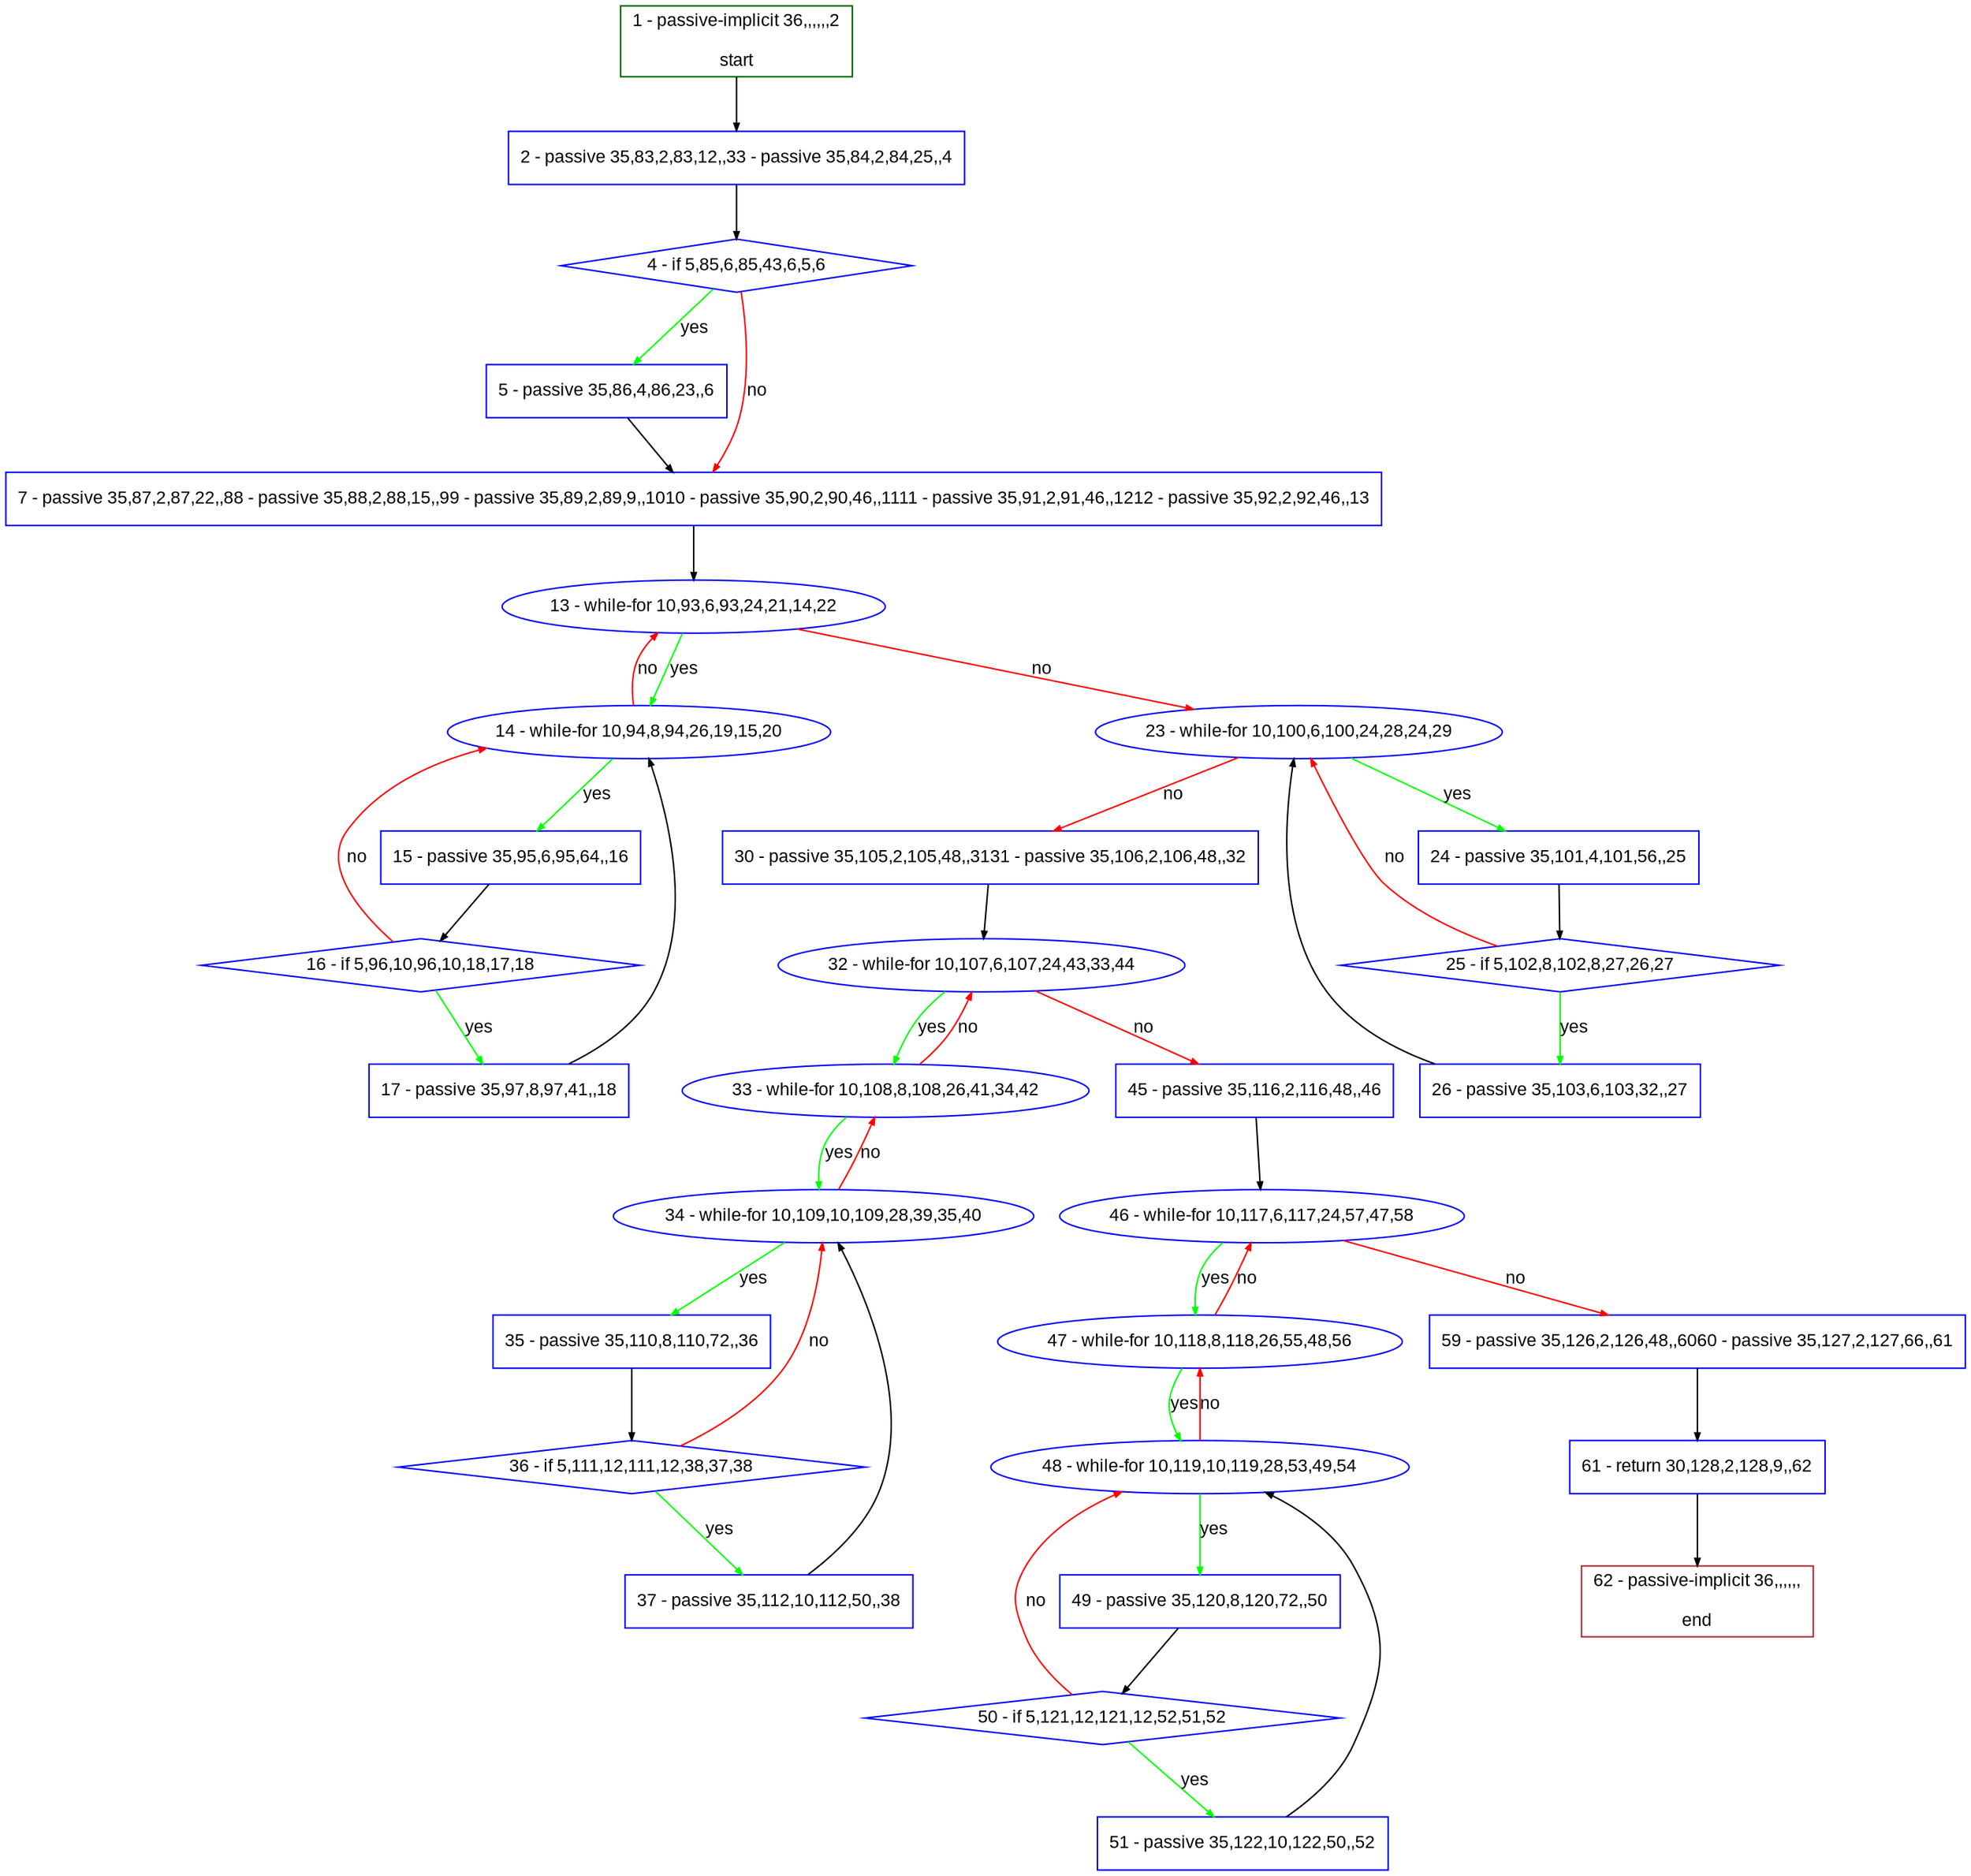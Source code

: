 digraph "" {
  graph [pack="true", label="", fontsize="12", packmode="clust", fontname="Arial", fillcolor="#FFFFCC", bgcolor="white", style="rounded,filled", compound="true"];
  node [node_initialized="no", label="", color="grey", fontsize="12", fillcolor="white", fontname="Arial", style="filled", shape="rectangle", compound="true", fixedsize="false"];
  edge [fontcolor="black", arrowhead="normal", arrowtail="none", arrowsize="0.5", ltail="", label="", color="black", fontsize="12", lhead="", fontname="Arial", dir="forward", compound="true"];
  __N1 [label="2 - passive 35,83,2,83,12,,33 - passive 35,84,2,84,25,,4", color="#0000ff", fillcolor="#ffffff", style="filled", shape="box"];
  __N2 [label="1 - passive-implicit 36,,,,,,2\n\nstart", color="#006400", fillcolor="#ffffff", style="filled", shape="box"];
  __N3 [label="4 - if 5,85,6,85,43,6,5,6", color="#0000ff", fillcolor="#ffffff", style="filled", shape="diamond"];
  __N4 [label="5 - passive 35,86,4,86,23,,6", color="#0000ff", fillcolor="#ffffff", style="filled", shape="box"];
  __N5 [label="7 - passive 35,87,2,87,22,,88 - passive 35,88,2,88,15,,99 - passive 35,89,2,89,9,,1010 - passive 35,90,2,90,46,,1111 - passive 35,91,2,91,46,,1212 - passive 35,92,2,92,46,,13", color="#0000ff", fillcolor="#ffffff", style="filled", shape="box"];
  __N6 [label="13 - while-for 10,93,6,93,24,21,14,22", color="#0000ff", fillcolor="#ffffff", style="filled", shape="oval"];
  __N7 [label="14 - while-for 10,94,8,94,26,19,15,20", color="#0000ff", fillcolor="#ffffff", style="filled", shape="oval"];
  __N8 [label="23 - while-for 10,100,6,100,24,28,24,29", color="#0000ff", fillcolor="#ffffff", style="filled", shape="oval"];
  __N9 [label="15 - passive 35,95,6,95,64,,16", color="#0000ff", fillcolor="#ffffff", style="filled", shape="box"];
  __N10 [label="16 - if 5,96,10,96,10,18,17,18", color="#0000ff", fillcolor="#ffffff", style="filled", shape="diamond"];
  __N11 [label="17 - passive 35,97,8,97,41,,18", color="#0000ff", fillcolor="#ffffff", style="filled", shape="box"];
  __N12 [label="24 - passive 35,101,4,101,56,,25", color="#0000ff", fillcolor="#ffffff", style="filled", shape="box"];
  __N13 [label="30 - passive 35,105,2,105,48,,3131 - passive 35,106,2,106,48,,32", color="#0000ff", fillcolor="#ffffff", style="filled", shape="box"];
  __N14 [label="25 - if 5,102,8,102,8,27,26,27", color="#0000ff", fillcolor="#ffffff", style="filled", shape="diamond"];
  __N15 [label="26 - passive 35,103,6,103,32,,27", color="#0000ff", fillcolor="#ffffff", style="filled", shape="box"];
  __N16 [label="32 - while-for 10,107,6,107,24,43,33,44", color="#0000ff", fillcolor="#ffffff", style="filled", shape="oval"];
  __N17 [label="33 - while-for 10,108,8,108,26,41,34,42", color="#0000ff", fillcolor="#ffffff", style="filled", shape="oval"];
  __N18 [label="45 - passive 35,116,2,116,48,,46", color="#0000ff", fillcolor="#ffffff", style="filled", shape="box"];
  __N19 [label="34 - while-for 10,109,10,109,28,39,35,40", color="#0000ff", fillcolor="#ffffff", style="filled", shape="oval"];
  __N20 [label="35 - passive 35,110,8,110,72,,36", color="#0000ff", fillcolor="#ffffff", style="filled", shape="box"];
  __N21 [label="36 - if 5,111,12,111,12,38,37,38", color="#0000ff", fillcolor="#ffffff", style="filled", shape="diamond"];
  __N22 [label="37 - passive 35,112,10,112,50,,38", color="#0000ff", fillcolor="#ffffff", style="filled", shape="box"];
  __N23 [label="46 - while-for 10,117,6,117,24,57,47,58", color="#0000ff", fillcolor="#ffffff", style="filled", shape="oval"];
  __N24 [label="47 - while-for 10,118,8,118,26,55,48,56", color="#0000ff", fillcolor="#ffffff", style="filled", shape="oval"];
  __N25 [label="59 - passive 35,126,2,126,48,,6060 - passive 35,127,2,127,66,,61", color="#0000ff", fillcolor="#ffffff", style="filled", shape="box"];
  __N26 [label="48 - while-for 10,119,10,119,28,53,49,54", color="#0000ff", fillcolor="#ffffff", style="filled", shape="oval"];
  __N27 [label="49 - passive 35,120,8,120,72,,50", color="#0000ff", fillcolor="#ffffff", style="filled", shape="box"];
  __N28 [label="50 - if 5,121,12,121,12,52,51,52", color="#0000ff", fillcolor="#ffffff", style="filled", shape="diamond"];
  __N29 [label="51 - passive 35,122,10,122,50,,52", color="#0000ff", fillcolor="#ffffff", style="filled", shape="box"];
  __N30 [label="61 - return 30,128,2,128,9,,62", color="#0000ff", fillcolor="#ffffff", style="filled", shape="box"];
  __N31 [label="62 - passive-implicit 36,,,,,,\n\nend", color="#a52a2a", fillcolor="#ffffff", style="filled", shape="box"];
  __N2 -> __N1 [arrowhead="normal", arrowtail="none", color="#000000", label="", dir="forward"];
  __N1 -> __N3 [arrowhead="normal", arrowtail="none", color="#000000", label="", dir="forward"];
  __N3 -> __N4 [arrowhead="normal", arrowtail="none", color="#00ff00", label="yes", dir="forward"];
  __N3 -> __N5 [arrowhead="normal", arrowtail="none", color="#ff0000", label="no", dir="forward"];
  __N4 -> __N5 [arrowhead="normal", arrowtail="none", color="#000000", label="", dir="forward"];
  __N5 -> __N6 [arrowhead="normal", arrowtail="none", color="#000000", label="", dir="forward"];
  __N6 -> __N7 [arrowhead="normal", arrowtail="none", color="#00ff00", label="yes", dir="forward"];
  __N7 -> __N6 [arrowhead="normal", arrowtail="none", color="#ff0000", label="no", dir="forward"];
  __N6 -> __N8 [arrowhead="normal", arrowtail="none", color="#ff0000", label="no", dir="forward"];
  __N7 -> __N9 [arrowhead="normal", arrowtail="none", color="#00ff00", label="yes", dir="forward"];
  __N9 -> __N10 [arrowhead="normal", arrowtail="none", color="#000000", label="", dir="forward"];
  __N10 -> __N7 [arrowhead="normal", arrowtail="none", color="#ff0000", label="no", dir="forward"];
  __N10 -> __N11 [arrowhead="normal", arrowtail="none", color="#00ff00", label="yes", dir="forward"];
  __N11 -> __N7 [arrowhead="normal", arrowtail="none", color="#000000", label="", dir="forward"];
  __N8 -> __N12 [arrowhead="normal", arrowtail="none", color="#00ff00", label="yes", dir="forward"];
  __N8 -> __N13 [arrowhead="normal", arrowtail="none", color="#ff0000", label="no", dir="forward"];
  __N12 -> __N14 [arrowhead="normal", arrowtail="none", color="#000000", label="", dir="forward"];
  __N14 -> __N8 [arrowhead="normal", arrowtail="none", color="#ff0000", label="no", dir="forward"];
  __N14 -> __N15 [arrowhead="normal", arrowtail="none", color="#00ff00", label="yes", dir="forward"];
  __N15 -> __N8 [arrowhead="normal", arrowtail="none", color="#000000", label="", dir="forward"];
  __N13 -> __N16 [arrowhead="normal", arrowtail="none", color="#000000", label="", dir="forward"];
  __N16 -> __N17 [arrowhead="normal", arrowtail="none", color="#00ff00", label="yes", dir="forward"];
  __N17 -> __N16 [arrowhead="normal", arrowtail="none", color="#ff0000", label="no", dir="forward"];
  __N16 -> __N18 [arrowhead="normal", arrowtail="none", color="#ff0000", label="no", dir="forward"];
  __N17 -> __N19 [arrowhead="normal", arrowtail="none", color="#00ff00", label="yes", dir="forward"];
  __N19 -> __N17 [arrowhead="normal", arrowtail="none", color="#ff0000", label="no", dir="forward"];
  __N19 -> __N20 [arrowhead="normal", arrowtail="none", color="#00ff00", label="yes", dir="forward"];
  __N20 -> __N21 [arrowhead="normal", arrowtail="none", color="#000000", label="", dir="forward"];
  __N21 -> __N19 [arrowhead="normal", arrowtail="none", color="#ff0000", label="no", dir="forward"];
  __N21 -> __N22 [arrowhead="normal", arrowtail="none", color="#00ff00", label="yes", dir="forward"];
  __N22 -> __N19 [arrowhead="normal", arrowtail="none", color="#000000", label="", dir="forward"];
  __N18 -> __N23 [arrowhead="normal", arrowtail="none", color="#000000", label="", dir="forward"];
  __N23 -> __N24 [arrowhead="normal", arrowtail="none", color="#00ff00", label="yes", dir="forward"];
  __N24 -> __N23 [arrowhead="normal", arrowtail="none", color="#ff0000", label="no", dir="forward"];
  __N23 -> __N25 [arrowhead="normal", arrowtail="none", color="#ff0000", label="no", dir="forward"];
  __N24 -> __N26 [arrowhead="normal", arrowtail="none", color="#00ff00", label="yes", dir="forward"];
  __N26 -> __N24 [arrowhead="normal", arrowtail="none", color="#ff0000", label="no", dir="forward"];
  __N26 -> __N27 [arrowhead="normal", arrowtail="none", color="#00ff00", label="yes", dir="forward"];
  __N27 -> __N28 [arrowhead="normal", arrowtail="none", color="#000000", label="", dir="forward"];
  __N28 -> __N26 [arrowhead="normal", arrowtail="none", color="#ff0000", label="no", dir="forward"];
  __N28 -> __N29 [arrowhead="normal", arrowtail="none", color="#00ff00", label="yes", dir="forward"];
  __N29 -> __N26 [arrowhead="normal", arrowtail="none", color="#000000", label="", dir="forward"];
  __N25 -> __N30 [arrowhead="normal", arrowtail="none", color="#000000", label="", dir="forward"];
  __N30 -> __N31 [arrowhead="normal", arrowtail="none", color="#000000", label="", dir="forward"];
}
